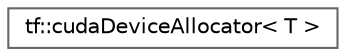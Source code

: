 digraph "类继承关系图"
{
 // LATEX_PDF_SIZE
  bgcolor="transparent";
  edge [fontname=Helvetica,fontsize=10,labelfontname=Helvetica,labelfontsize=10];
  node [fontname=Helvetica,fontsize=10,shape=box,height=0.2,width=0.4];
  rankdir="LR";
  Node0 [id="Node000000",label="tf::cudaDeviceAllocator\< T \>",height=0.2,width=0.4,color="grey40", fillcolor="white", style="filled",URL="$classtf_1_1cuda_device_allocator.html",tooltip="class to create a CUDA device allocator"];
}
